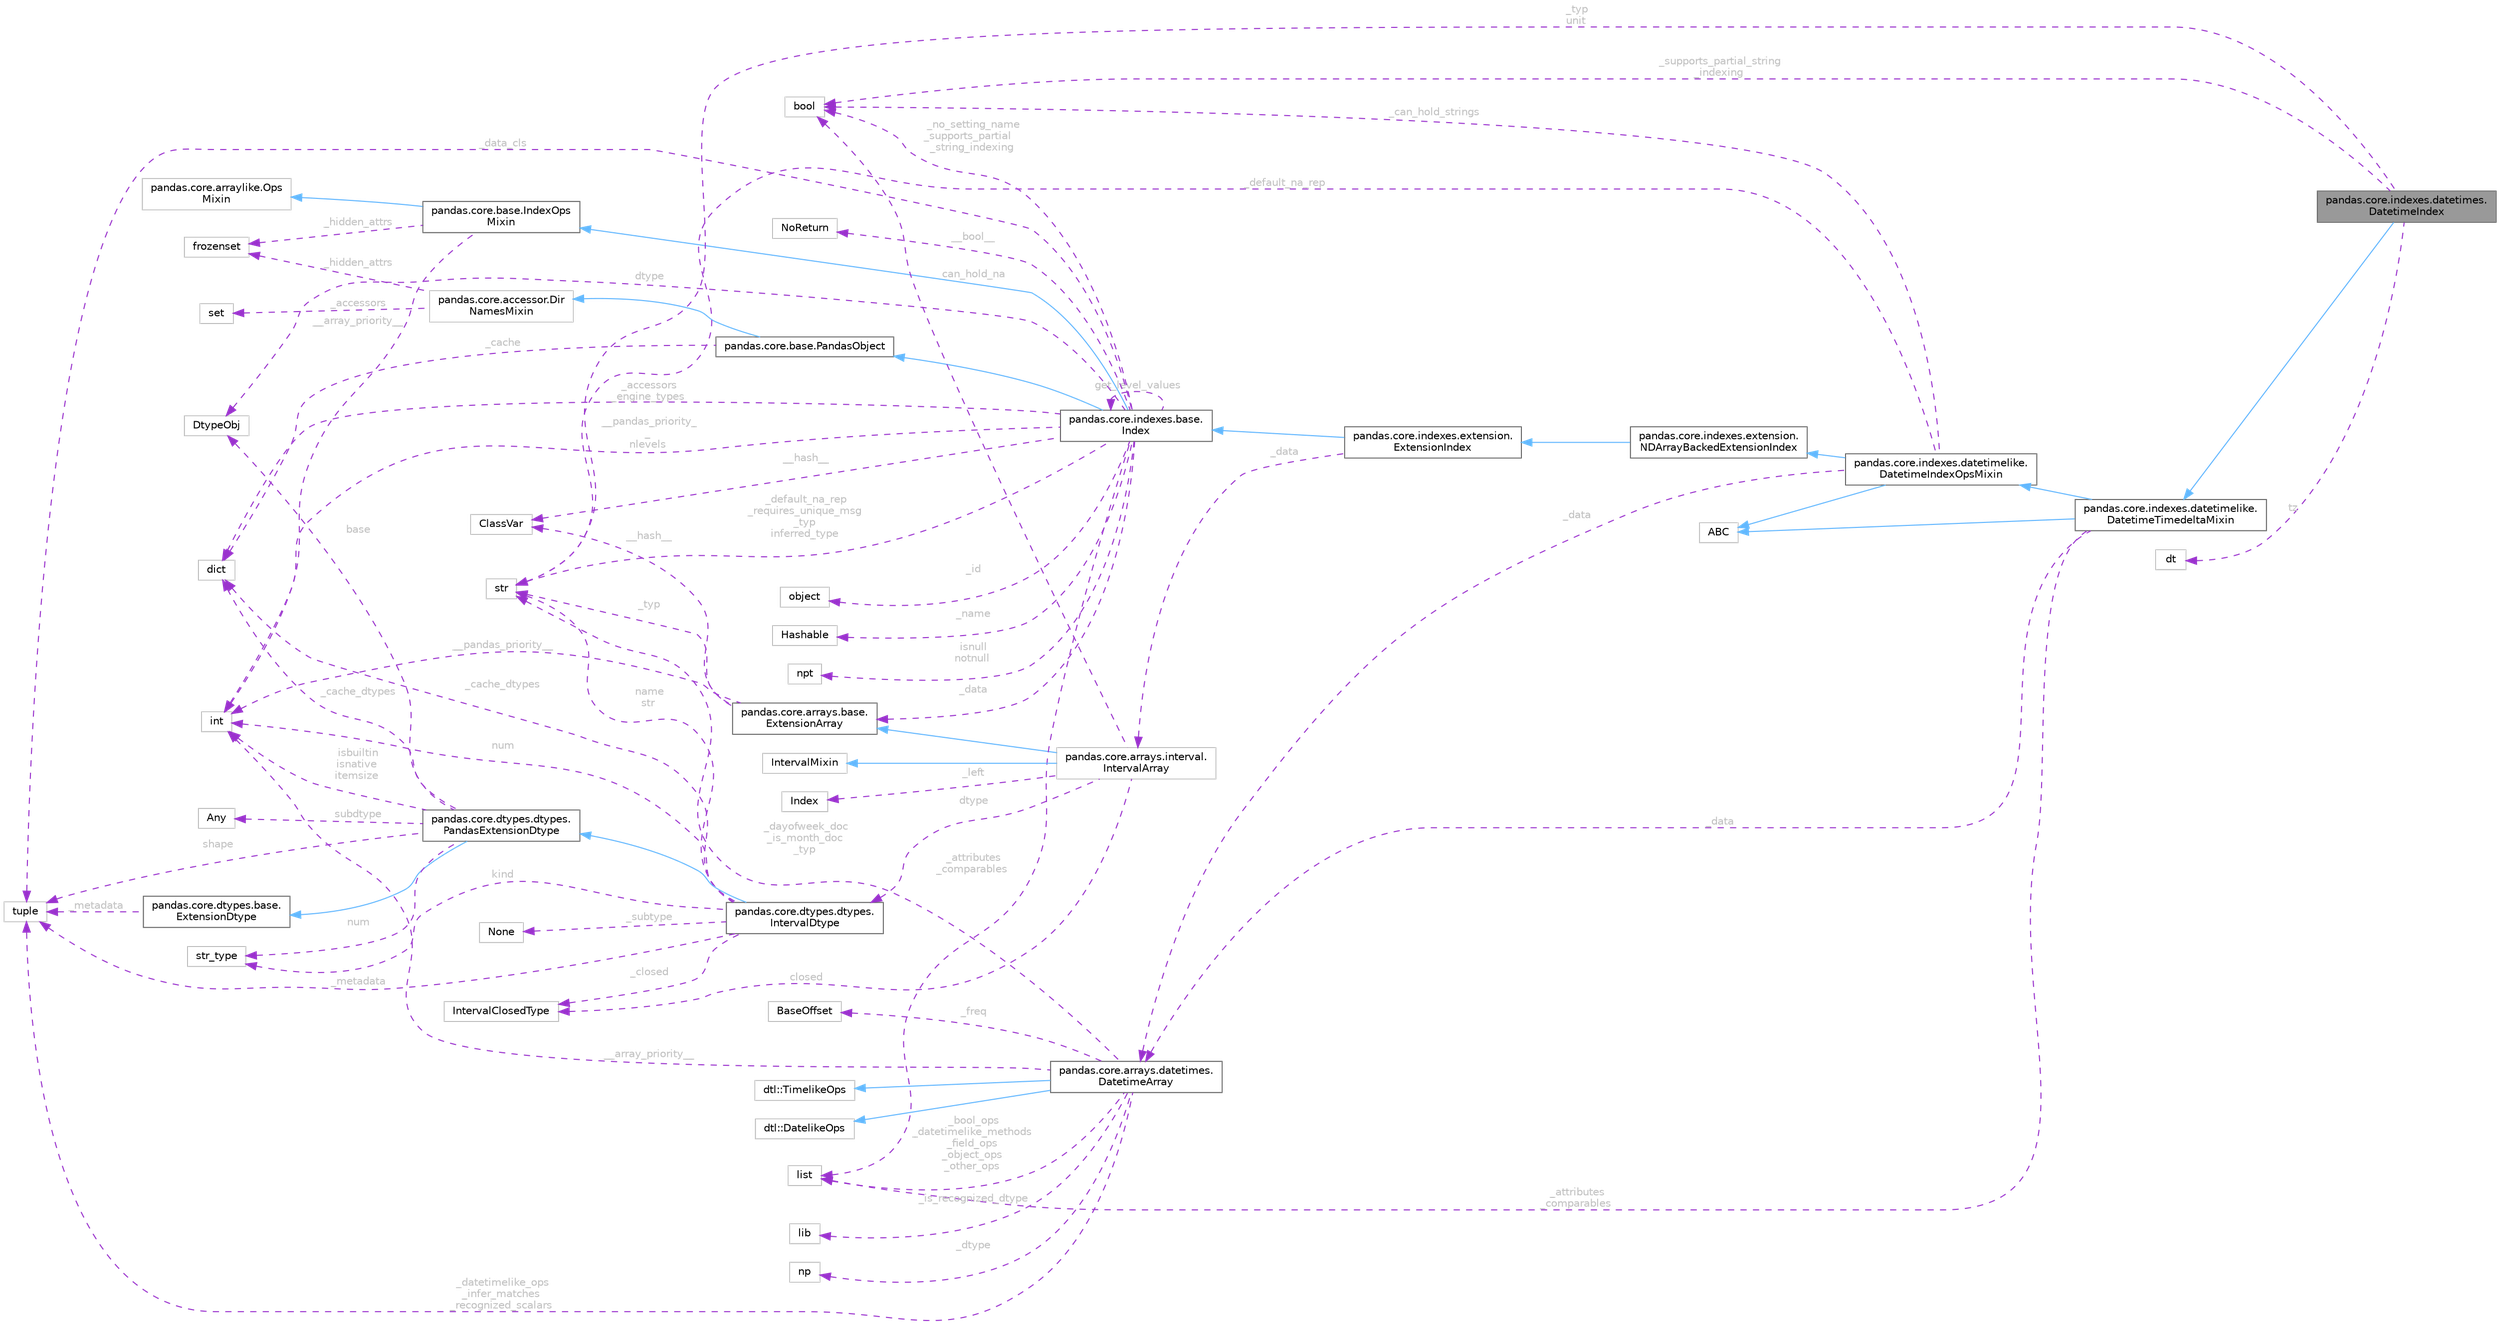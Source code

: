 digraph "pandas.core.indexes.datetimes.DatetimeIndex"
{
 // LATEX_PDF_SIZE
  bgcolor="transparent";
  edge [fontname=Helvetica,fontsize=10,labelfontname=Helvetica,labelfontsize=10];
  node [fontname=Helvetica,fontsize=10,shape=box,height=0.2,width=0.4];
  rankdir="LR";
  Node1 [id="Node000001",label="pandas.core.indexes.datetimes.\lDatetimeIndex",height=0.2,width=0.4,color="gray40", fillcolor="grey60", style="filled", fontcolor="black",tooltip=" "];
  Node2 -> Node1 [id="edge1_Node000001_Node000002",dir="back",color="steelblue1",style="solid",tooltip=" "];
  Node2 [id="Node000002",label="pandas.core.indexes.datetimelike.\lDatetimeTimedeltaMixin",height=0.2,width=0.4,color="gray40", fillcolor="white", style="filled",URL="$d6/de2/classpandas_1_1core_1_1indexes_1_1datetimelike_1_1DatetimeTimedeltaMixin.html",tooltip=" "];
  Node3 -> Node2 [id="edge2_Node000002_Node000003",dir="back",color="steelblue1",style="solid",tooltip=" "];
  Node3 [id="Node000003",label="pandas.core.indexes.datetimelike.\lDatetimeIndexOpsMixin",height=0.2,width=0.4,color="gray40", fillcolor="white", style="filled",URL="$d1/d7f/classpandas_1_1core_1_1indexes_1_1datetimelike_1_1DatetimeIndexOpsMixin.html",tooltip=" "];
  Node4 -> Node3 [id="edge3_Node000003_Node000004",dir="back",color="steelblue1",style="solid",tooltip=" "];
  Node4 [id="Node000004",label="pandas.core.indexes.extension.\lNDArrayBackedExtensionIndex",height=0.2,width=0.4,color="gray40", fillcolor="white", style="filled",URL="$da/d60/classpandas_1_1core_1_1indexes_1_1extension_1_1NDArrayBackedExtensionIndex.html",tooltip=" "];
  Node5 -> Node4 [id="edge4_Node000004_Node000005",dir="back",color="steelblue1",style="solid",tooltip=" "];
  Node5 [id="Node000005",label="pandas.core.indexes.extension.\lExtensionIndex",height=0.2,width=0.4,color="gray40", fillcolor="white", style="filled",URL="$d3/d98/classpandas_1_1core_1_1indexes_1_1extension_1_1ExtensionIndex.html",tooltip=" "];
  Node6 -> Node5 [id="edge5_Node000005_Node000006",dir="back",color="steelblue1",style="solid",tooltip=" "];
  Node6 [id="Node000006",label="pandas.core.indexes.base.\lIndex",height=0.2,width=0.4,color="gray40", fillcolor="white", style="filled",URL="$d9/d4b/classpandas_1_1core_1_1indexes_1_1base_1_1Index.html",tooltip=" "];
  Node7 -> Node6 [id="edge6_Node000006_Node000007",dir="back",color="steelblue1",style="solid",tooltip=" "];
  Node7 [id="Node000007",label="pandas.core.base.IndexOps\lMixin",height=0.2,width=0.4,color="gray40", fillcolor="white", style="filled",URL="$db/d4c/classpandas_1_1core_1_1base_1_1IndexOpsMixin.html",tooltip=" "];
  Node8 -> Node7 [id="edge7_Node000007_Node000008",dir="back",color="steelblue1",style="solid",tooltip=" "];
  Node8 [id="Node000008",label="pandas.core.arraylike.Ops\lMixin",height=0.2,width=0.4,color="grey75", fillcolor="white", style="filled",URL="$da/d26/classpandas_1_1core_1_1arraylike_1_1OpsMixin.html",tooltip=" "];
  Node9 -> Node7 [id="edge8_Node000007_Node000009",dir="back",color="darkorchid3",style="dashed",tooltip=" ",label=" __array_priority__",fontcolor="grey" ];
  Node9 [id="Node000009",label="int",height=0.2,width=0.4,color="grey75", fillcolor="white", style="filled",tooltip=" "];
  Node10 -> Node7 [id="edge9_Node000007_Node000010",dir="back",color="darkorchid3",style="dashed",tooltip=" ",label=" _hidden_attrs",fontcolor="grey" ];
  Node10 [id="Node000010",label="frozenset",height=0.2,width=0.4,color="grey75", fillcolor="white", style="filled",tooltip=" "];
  Node11 -> Node6 [id="edge10_Node000006_Node000011",dir="back",color="steelblue1",style="solid",tooltip=" "];
  Node11 [id="Node000011",label="pandas.core.base.PandasObject",height=0.2,width=0.4,color="gray40", fillcolor="white", style="filled",URL="$d9/d19/classpandas_1_1core_1_1base_1_1PandasObject.html",tooltip=" "];
  Node12 -> Node11 [id="edge11_Node000011_Node000012",dir="back",color="steelblue1",style="solid",tooltip=" "];
  Node12 [id="Node000012",label="pandas.core.accessor.Dir\lNamesMixin",height=0.2,width=0.4,color="grey75", fillcolor="white", style="filled",URL="$df/dd9/classpandas_1_1core_1_1accessor_1_1DirNamesMixin.html",tooltip=" "];
  Node13 -> Node12 [id="edge12_Node000012_Node000013",dir="back",color="darkorchid3",style="dashed",tooltip=" ",label=" _accessors",fontcolor="grey" ];
  Node13 [id="Node000013",label="set",height=0.2,width=0.4,color="grey75", fillcolor="white", style="filled",tooltip=" "];
  Node10 -> Node12 [id="edge13_Node000012_Node000010",dir="back",color="darkorchid3",style="dashed",tooltip=" ",label=" _hidden_attrs",fontcolor="grey" ];
  Node14 -> Node11 [id="edge14_Node000011_Node000014",dir="back",color="darkorchid3",style="dashed",tooltip=" ",label=" _cache",fontcolor="grey" ];
  Node14 [id="Node000014",label="dict",height=0.2,width=0.4,color="grey75", fillcolor="white", style="filled",tooltip=" "];
  Node9 -> Node6 [id="edge15_Node000006_Node000009",dir="back",color="darkorchid3",style="dashed",tooltip=" ",label=" __pandas_priority_\l_\nnlevels",fontcolor="grey" ];
  Node15 -> Node6 [id="edge16_Node000006_Node000015",dir="back",color="darkorchid3",style="dashed",tooltip=" ",label=" _default_na_rep\n_requires_unique_msg\n_typ\ninferred_type",fontcolor="grey" ];
  Node15 [id="Node000015",label="str",height=0.2,width=0.4,color="grey75", fillcolor="white", style="filled",tooltip=" "];
  Node16 -> Node6 [id="edge17_Node000006_Node000016",dir="back",color="darkorchid3",style="dashed",tooltip=" ",label=" _data",fontcolor="grey" ];
  Node16 [id="Node000016",label="pandas.core.arrays.base.\lExtensionArray",height=0.2,width=0.4,color="gray40", fillcolor="white", style="filled",URL="$d4/dd3/classpandas_1_1core_1_1arrays_1_1base_1_1ExtensionArray.html",tooltip=" "];
  Node15 -> Node16 [id="edge18_Node000016_Node000015",dir="back",color="darkorchid3",style="dashed",tooltip=" ",label=" _typ",fontcolor="grey" ];
  Node9 -> Node16 [id="edge19_Node000016_Node000009",dir="back",color="darkorchid3",style="dashed",tooltip=" ",label=" __pandas_priority__",fontcolor="grey" ];
  Node17 -> Node16 [id="edge20_Node000016_Node000017",dir="back",color="darkorchid3",style="dashed",tooltip=" ",label=" __hash__",fontcolor="grey" ];
  Node17 [id="Node000017",label="ClassVar",height=0.2,width=0.4,color="grey75", fillcolor="white", style="filled",tooltip=" "];
  Node18 -> Node6 [id="edge21_Node000006_Node000018",dir="back",color="darkorchid3",style="dashed",tooltip=" ",label=" _data_cls",fontcolor="grey" ];
  Node18 [id="Node000018",label="tuple",height=0.2,width=0.4,color="grey75", fillcolor="white", style="filled",tooltip=" "];
  Node19 -> Node6 [id="edge22_Node000006_Node000019",dir="back",color="darkorchid3",style="dashed",tooltip=" ",label=" _id",fontcolor="grey" ];
  Node19 [id="Node000019",label="object",height=0.2,width=0.4,color="grey75", fillcolor="white", style="filled",tooltip=" "];
  Node20 -> Node6 [id="edge23_Node000006_Node000020",dir="back",color="darkorchid3",style="dashed",tooltip=" ",label=" _name",fontcolor="grey" ];
  Node20 [id="Node000020",label="Hashable",height=0.2,width=0.4,color="grey75", fillcolor="white", style="filled",tooltip=" "];
  Node21 -> Node6 [id="edge24_Node000006_Node000021",dir="back",color="darkorchid3",style="dashed",tooltip=" ",label=" _no_setting_name\n_supports_partial\l_string_indexing",fontcolor="grey" ];
  Node21 [id="Node000021",label="bool",height=0.2,width=0.4,color="grey75", fillcolor="white", style="filled",tooltip=" "];
  Node22 -> Node6 [id="edge25_Node000006_Node000022",dir="back",color="darkorchid3",style="dashed",tooltip=" ",label=" _attributes\n_comparables",fontcolor="grey" ];
  Node22 [id="Node000022",label="list",height=0.2,width=0.4,color="grey75", fillcolor="white", style="filled",tooltip=" "];
  Node14 -> Node6 [id="edge26_Node000006_Node000014",dir="back",color="darkorchid3",style="dashed",tooltip=" ",label=" _accessors\n_engine_types",fontcolor="grey" ];
  Node6 -> Node6 [id="edge27_Node000006_Node000006",dir="back",color="darkorchid3",style="dashed",tooltip=" ",label=" get_level_values",fontcolor="grey" ];
  Node23 -> Node6 [id="edge28_Node000006_Node000023",dir="back",color="darkorchid3",style="dashed",tooltip=" ",label=" isnull\nnotnull",fontcolor="grey" ];
  Node23 [id="Node000023",label="npt",height=0.2,width=0.4,color="grey75", fillcolor="white", style="filled",tooltip=" "];
  Node24 -> Node6 [id="edge29_Node000006_Node000024",dir="back",color="darkorchid3",style="dashed",tooltip=" ",label=" __bool__",fontcolor="grey" ];
  Node24 [id="Node000024",label="NoReturn",height=0.2,width=0.4,color="grey75", fillcolor="white", style="filled",tooltip=" "];
  Node17 -> Node6 [id="edge30_Node000006_Node000017",dir="back",color="darkorchid3",style="dashed",tooltip=" ",label=" __hash__",fontcolor="grey" ];
  Node25 -> Node6 [id="edge31_Node000006_Node000025",dir="back",color="darkorchid3",style="dashed",tooltip=" ",label=" dtype",fontcolor="grey" ];
  Node25 [id="Node000025",label="DtypeObj",height=0.2,width=0.4,color="grey75", fillcolor="white", style="filled",tooltip=" "];
  Node26 -> Node5 [id="edge32_Node000005_Node000026",dir="back",color="darkorchid3",style="dashed",tooltip=" ",label=" _data",fontcolor="grey" ];
  Node26 [id="Node000026",label="pandas.core.arrays.interval.\lIntervalArray",height=0.2,width=0.4,color="grey75", fillcolor="white", style="filled",URL="$d2/d4b/classpandas_1_1core_1_1arrays_1_1interval_1_1IntervalArray.html",tooltip=" "];
  Node27 -> Node26 [id="edge33_Node000026_Node000027",dir="back",color="steelblue1",style="solid",tooltip=" "];
  Node27 [id="Node000027",label="IntervalMixin",height=0.2,width=0.4,color="grey75", fillcolor="white", style="filled",URL="$df/d19/classIntervalMixin.html",tooltip=" "];
  Node16 -> Node26 [id="edge34_Node000026_Node000016",dir="back",color="steelblue1",style="solid",tooltip=" "];
  Node21 -> Node26 [id="edge35_Node000026_Node000021",dir="back",color="darkorchid3",style="dashed",tooltip=" ",label=" can_hold_na",fontcolor="grey" ];
  Node28 -> Node26 [id="edge36_Node000026_Node000028",dir="back",color="darkorchid3",style="dashed",tooltip=" ",label=" _left",fontcolor="grey" ];
  Node28 [id="Node000028",label="Index",height=0.2,width=0.4,color="grey75", fillcolor="white", style="filled",tooltip=" "];
  Node29 -> Node26 [id="edge37_Node000026_Node000029",dir="back",color="darkorchid3",style="dashed",tooltip=" ",label=" closed",fontcolor="grey" ];
  Node29 [id="Node000029",label="IntervalClosedType",height=0.2,width=0.4,color="grey75", fillcolor="white", style="filled",tooltip=" "];
  Node30 -> Node26 [id="edge38_Node000026_Node000030",dir="back",color="darkorchid3",style="dashed",tooltip=" ",label=" dtype",fontcolor="grey" ];
  Node30 [id="Node000030",label="pandas.core.dtypes.dtypes.\lIntervalDtype",height=0.2,width=0.4,color="gray40", fillcolor="white", style="filled",URL="$dc/da8/classpandas_1_1core_1_1dtypes_1_1dtypes_1_1IntervalDtype.html",tooltip=" "];
  Node31 -> Node30 [id="edge39_Node000030_Node000031",dir="back",color="steelblue1",style="solid",tooltip=" "];
  Node31 [id="Node000031",label="pandas.core.dtypes.dtypes.\lPandasExtensionDtype",height=0.2,width=0.4,color="gray40", fillcolor="white", style="filled",URL="$d0/d04/classpandas_1_1core_1_1dtypes_1_1dtypes_1_1PandasExtensionDtype.html",tooltip=" "];
  Node32 -> Node31 [id="edge40_Node000031_Node000032",dir="back",color="steelblue1",style="solid",tooltip=" "];
  Node32 [id="Node000032",label="pandas.core.dtypes.base.\lExtensionDtype",height=0.2,width=0.4,color="gray40", fillcolor="white", style="filled",URL="$d4/d64/classpandas_1_1core_1_1dtypes_1_1base_1_1ExtensionDtype.html",tooltip=" "];
  Node18 -> Node32 [id="edge41_Node000032_Node000018",dir="back",color="darkorchid3",style="dashed",tooltip=" ",label=" _metadata",fontcolor="grey" ];
  Node33 -> Node31 [id="edge42_Node000031_Node000033",dir="back",color="darkorchid3",style="dashed",tooltip=" ",label=" subdtype",fontcolor="grey" ];
  Node33 [id="Node000033",label="Any",height=0.2,width=0.4,color="grey75", fillcolor="white", style="filled",tooltip=" "];
  Node34 -> Node31 [id="edge43_Node000031_Node000034",dir="back",color="darkorchid3",style="dashed",tooltip=" ",label=" num",fontcolor="grey" ];
  Node34 [id="Node000034",label="str_type",height=0.2,width=0.4,color="grey75", fillcolor="white", style="filled",tooltip=" "];
  Node18 -> Node31 [id="edge44_Node000031_Node000018",dir="back",color="darkorchid3",style="dashed",tooltip=" ",label=" shape",fontcolor="grey" ];
  Node9 -> Node31 [id="edge45_Node000031_Node000009",dir="back",color="darkorchid3",style="dashed",tooltip=" ",label=" isbuiltin\nisnative\nitemsize",fontcolor="grey" ];
  Node25 -> Node31 [id="edge46_Node000031_Node000025",dir="back",color="darkorchid3",style="dashed",tooltip=" ",label=" base",fontcolor="grey" ];
  Node14 -> Node31 [id="edge47_Node000031_Node000014",dir="back",color="darkorchid3",style="dashed",tooltip=" ",label=" _cache_dtypes",fontcolor="grey" ];
  Node15 -> Node30 [id="edge48_Node000030_Node000015",dir="back",color="darkorchid3",style="dashed",tooltip=" ",label=" name\nstr",fontcolor="grey" ];
  Node34 -> Node30 [id="edge49_Node000030_Node000034",dir="back",color="darkorchid3",style="dashed",tooltip=" ",label=" kind",fontcolor="grey" ];
  Node9 -> Node30 [id="edge50_Node000030_Node000009",dir="back",color="darkorchid3",style="dashed",tooltip=" ",label=" num",fontcolor="grey" ];
  Node18 -> Node30 [id="edge51_Node000030_Node000018",dir="back",color="darkorchid3",style="dashed",tooltip=" ",label=" _metadata",fontcolor="grey" ];
  Node14 -> Node30 [id="edge52_Node000030_Node000014",dir="back",color="darkorchid3",style="dashed",tooltip=" ",label=" _cache_dtypes",fontcolor="grey" ];
  Node35 -> Node30 [id="edge53_Node000030_Node000035",dir="back",color="darkorchid3",style="dashed",tooltip=" ",label=" _subtype",fontcolor="grey" ];
  Node35 [id="Node000035",label="None",height=0.2,width=0.4,color="grey75", fillcolor="white", style="filled",tooltip=" "];
  Node29 -> Node30 [id="edge54_Node000030_Node000029",dir="back",color="darkorchid3",style="dashed",tooltip=" ",label=" _closed",fontcolor="grey" ];
  Node36 -> Node3 [id="edge55_Node000003_Node000036",dir="back",color="steelblue1",style="solid",tooltip=" "];
  Node36 [id="Node000036",label="ABC",height=0.2,width=0.4,color="grey75", fillcolor="white", style="filled",URL="$dd/d9b/classABC.html",tooltip=" "];
  Node21 -> Node3 [id="edge56_Node000003_Node000021",dir="back",color="darkorchid3",style="dashed",tooltip=" ",label=" _can_hold_strings",fontcolor="grey" ];
  Node37 -> Node3 [id="edge57_Node000003_Node000037",dir="back",color="darkorchid3",style="dashed",tooltip=" ",label=" _data",fontcolor="grey" ];
  Node37 [id="Node000037",label="pandas.core.arrays.datetimes.\lDatetimeArray",height=0.2,width=0.4,color="gray40", fillcolor="white", style="filled",URL="$d7/d58/classpandas_1_1core_1_1arrays_1_1datetimes_1_1DatetimeArray.html",tooltip=" "];
  Node38 -> Node37 [id="edge58_Node000037_Node000038",dir="back",color="steelblue1",style="solid",tooltip=" "];
  Node38 [id="Node000038",label="dtl::TimelikeOps",height=0.2,width=0.4,color="grey75", fillcolor="white", style="filled",tooltip=" "];
  Node39 -> Node37 [id="edge59_Node000037_Node000039",dir="back",color="steelblue1",style="solid",tooltip=" "];
  Node39 [id="Node000039",label="dtl::DatelikeOps",height=0.2,width=0.4,color="grey75", fillcolor="white", style="filled",tooltip=" "];
  Node15 -> Node37 [id="edge60_Node000037_Node000015",dir="back",color="darkorchid3",style="dashed",tooltip=" ",label=" _dayofweek_doc\n_is_month_doc\n_typ",fontcolor="grey" ];
  Node18 -> Node37 [id="edge61_Node000037_Node000018",dir="back",color="darkorchid3",style="dashed",tooltip=" ",label=" _datetimelike_ops\n_infer_matches\n_recognized_scalars",fontcolor="grey" ];
  Node40 -> Node37 [id="edge62_Node000037_Node000040",dir="back",color="darkorchid3",style="dashed",tooltip=" ",label=" _is_recognized_dtype",fontcolor="grey" ];
  Node40 [id="Node000040",label="lib",height=0.2,width=0.4,color="grey75", fillcolor="white", style="filled",tooltip=" "];
  Node22 -> Node37 [id="edge63_Node000037_Node000022",dir="back",color="darkorchid3",style="dashed",tooltip=" ",label=" _bool_ops\n_datetimelike_methods\n_field_ops\n_object_ops\n_other_ops",fontcolor="grey" ];
  Node9 -> Node37 [id="edge64_Node000037_Node000009",dir="back",color="darkorchid3",style="dashed",tooltip=" ",label=" __array_priority__",fontcolor="grey" ];
  Node41 -> Node37 [id="edge65_Node000037_Node000041",dir="back",color="darkorchid3",style="dashed",tooltip=" ",label=" _dtype",fontcolor="grey" ];
  Node41 [id="Node000041",label="np",height=0.2,width=0.4,color="grey75", fillcolor="white", style="filled",tooltip=" "];
  Node42 -> Node37 [id="edge66_Node000037_Node000042",dir="back",color="darkorchid3",style="dashed",tooltip=" ",label=" _freq",fontcolor="grey" ];
  Node42 [id="Node000042",label="BaseOffset",height=0.2,width=0.4,color="grey75", fillcolor="white", style="filled",tooltip=" "];
  Node15 -> Node3 [id="edge67_Node000003_Node000015",dir="back",color="darkorchid3",style="dashed",tooltip=" ",label=" _default_na_rep",fontcolor="grey" ];
  Node36 -> Node2 [id="edge68_Node000002_Node000036",dir="back",color="steelblue1",style="solid",tooltip=" "];
  Node37 -> Node2 [id="edge69_Node000002_Node000037",dir="back",color="darkorchid3",style="dashed",tooltip=" ",label=" _data",fontcolor="grey" ];
  Node22 -> Node2 [id="edge70_Node000002_Node000022",dir="back",color="darkorchid3",style="dashed",tooltip=" ",label=" _attributes\n_comparables",fontcolor="grey" ];
  Node15 -> Node1 [id="edge71_Node000001_Node000015",dir="back",color="darkorchid3",style="dashed",tooltip=" ",label=" _typ\nunit",fontcolor="grey" ];
  Node21 -> Node1 [id="edge72_Node000001_Node000021",dir="back",color="darkorchid3",style="dashed",tooltip=" ",label=" _supports_partial_string\l_indexing",fontcolor="grey" ];
  Node43 -> Node1 [id="edge73_Node000001_Node000043",dir="back",color="darkorchid3",style="dashed",tooltip=" ",label=" tz",fontcolor="grey" ];
  Node43 [id="Node000043",label="dt",height=0.2,width=0.4,color="grey75", fillcolor="white", style="filled",tooltip=" "];
}
